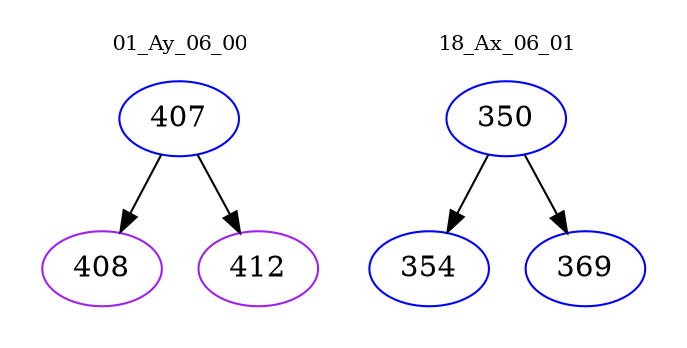 digraph{
subgraph cluster_0 {
color = white
label = "01_Ay_06_00";
fontsize=10;
T0_407 [label="407", color="blue"]
T0_407 -> T0_408 [color="black"]
T0_408 [label="408", color="purple"]
T0_407 -> T0_412 [color="black"]
T0_412 [label="412", color="purple"]
}
subgraph cluster_1 {
color = white
label = "18_Ax_06_01";
fontsize=10;
T1_350 [label="350", color="blue"]
T1_350 -> T1_354 [color="black"]
T1_354 [label="354", color="blue"]
T1_350 -> T1_369 [color="black"]
T1_369 [label="369", color="blue"]
}
}
